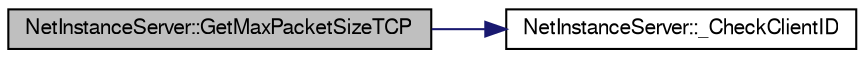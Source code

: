 digraph G
{
  edge [fontname="FreeSans",fontsize="10",labelfontname="FreeSans",labelfontsize="10"];
  node [fontname="FreeSans",fontsize="10",shape=record];
  rankdir=LR;
  Node1 [label="NetInstanceServer::GetMaxPacketSizeTCP",height=0.2,width=0.4,color="black", fillcolor="grey75", style="filled" fontcolor="black"];
  Node1 -> Node2 [color="midnightblue",fontsize="10",style="solid"];
  Node2 [label="NetInstanceServer::_CheckClientID",height=0.2,width=0.4,color="black", fillcolor="white", style="filled",URL="$class_net_instance_server.html#a7fc65f025b90e4550b2477a9483246ee"];
}
